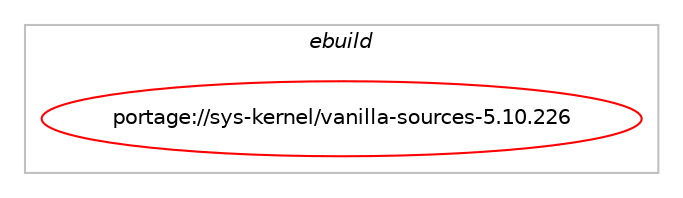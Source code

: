 digraph prolog {

# *************
# Graph options
# *************

newrank=true;
concentrate=true;
compound=true;
graph [rankdir=LR,fontname=Helvetica,fontsize=10,ranksep=1.5];#, ranksep=2.5, nodesep=0.2];
edge  [arrowhead=vee];
node  [fontname=Helvetica,fontsize=10];

# **********
# The ebuild
# **********

subgraph cluster_leftcol {
color=gray;
label=<<i>ebuild</i>>;
id [label="portage://sys-kernel/vanilla-sources-5.10.226", color=red, width=4, href="../sys-kernel/vanilla-sources-5.10.226.svg"];
}

# ****************
# The dependencies
# ****************

subgraph cluster_midcol {
color=gray;
label=<<i>dependencies</i>>;
subgraph cluster_compile {
fillcolor="#eeeeee";
style=filled;
label=<<i>compile</i>>;
}
subgraph cluster_compileandrun {
fillcolor="#eeeeee";
style=filled;
label=<<i>compile and run</i>>;
}
subgraph cluster_run {
fillcolor="#eeeeee";
style=filled;
label=<<i>run</i>>;
# *** BEGIN UNKNOWN DEPENDENCY TYPE (TODO) ***
# id -> equal(use_conditional_group(negative,build,portage://sys-kernel/vanilla-sources-5.10.226,[package_dependency(portage://sys-kernel/vanilla-sources-5.10.226,run,no,app-alternatives,cpio,none,[,,],[],[]),package_dependency(portage://sys-kernel/vanilla-sources-5.10.226,run,no,dev-lang,perl,none,[,,],[],[]),package_dependency(portage://sys-kernel/vanilla-sources-5.10.226,run,no,app-alternatives,bc,none,[,,],[],[]),package_dependency(portage://sys-kernel/vanilla-sources-5.10.226,run,no,dev-build,make,none,[,,],[],[]),package_dependency(portage://sys-kernel/vanilla-sources-5.10.226,run,no,sys-devel,bison,none,[,,],[],[]),package_dependency(portage://sys-kernel/vanilla-sources-5.10.226,run,no,sys-devel,flex,none,[,,],[],[]),package_dependency(portage://sys-kernel/vanilla-sources-5.10.226,run,no,sys-libs,ncurses,greaterequal,[5.2,,,5.2],[],[]),package_dependency(portage://sys-kernel/vanilla-sources-5.10.226,run,no,virtual,libelf,none,[,,],[],[]),package_dependency(portage://sys-kernel/vanilla-sources-5.10.226,run,no,virtual,pkgconfig,none,[,,],[],[])]))
# *** END UNKNOWN DEPENDENCY TYPE (TODO) ***

}
}

# **************
# The candidates
# **************

subgraph cluster_choices {
rank=same;
color=gray;
label=<<i>candidates</i>>;

}

}
